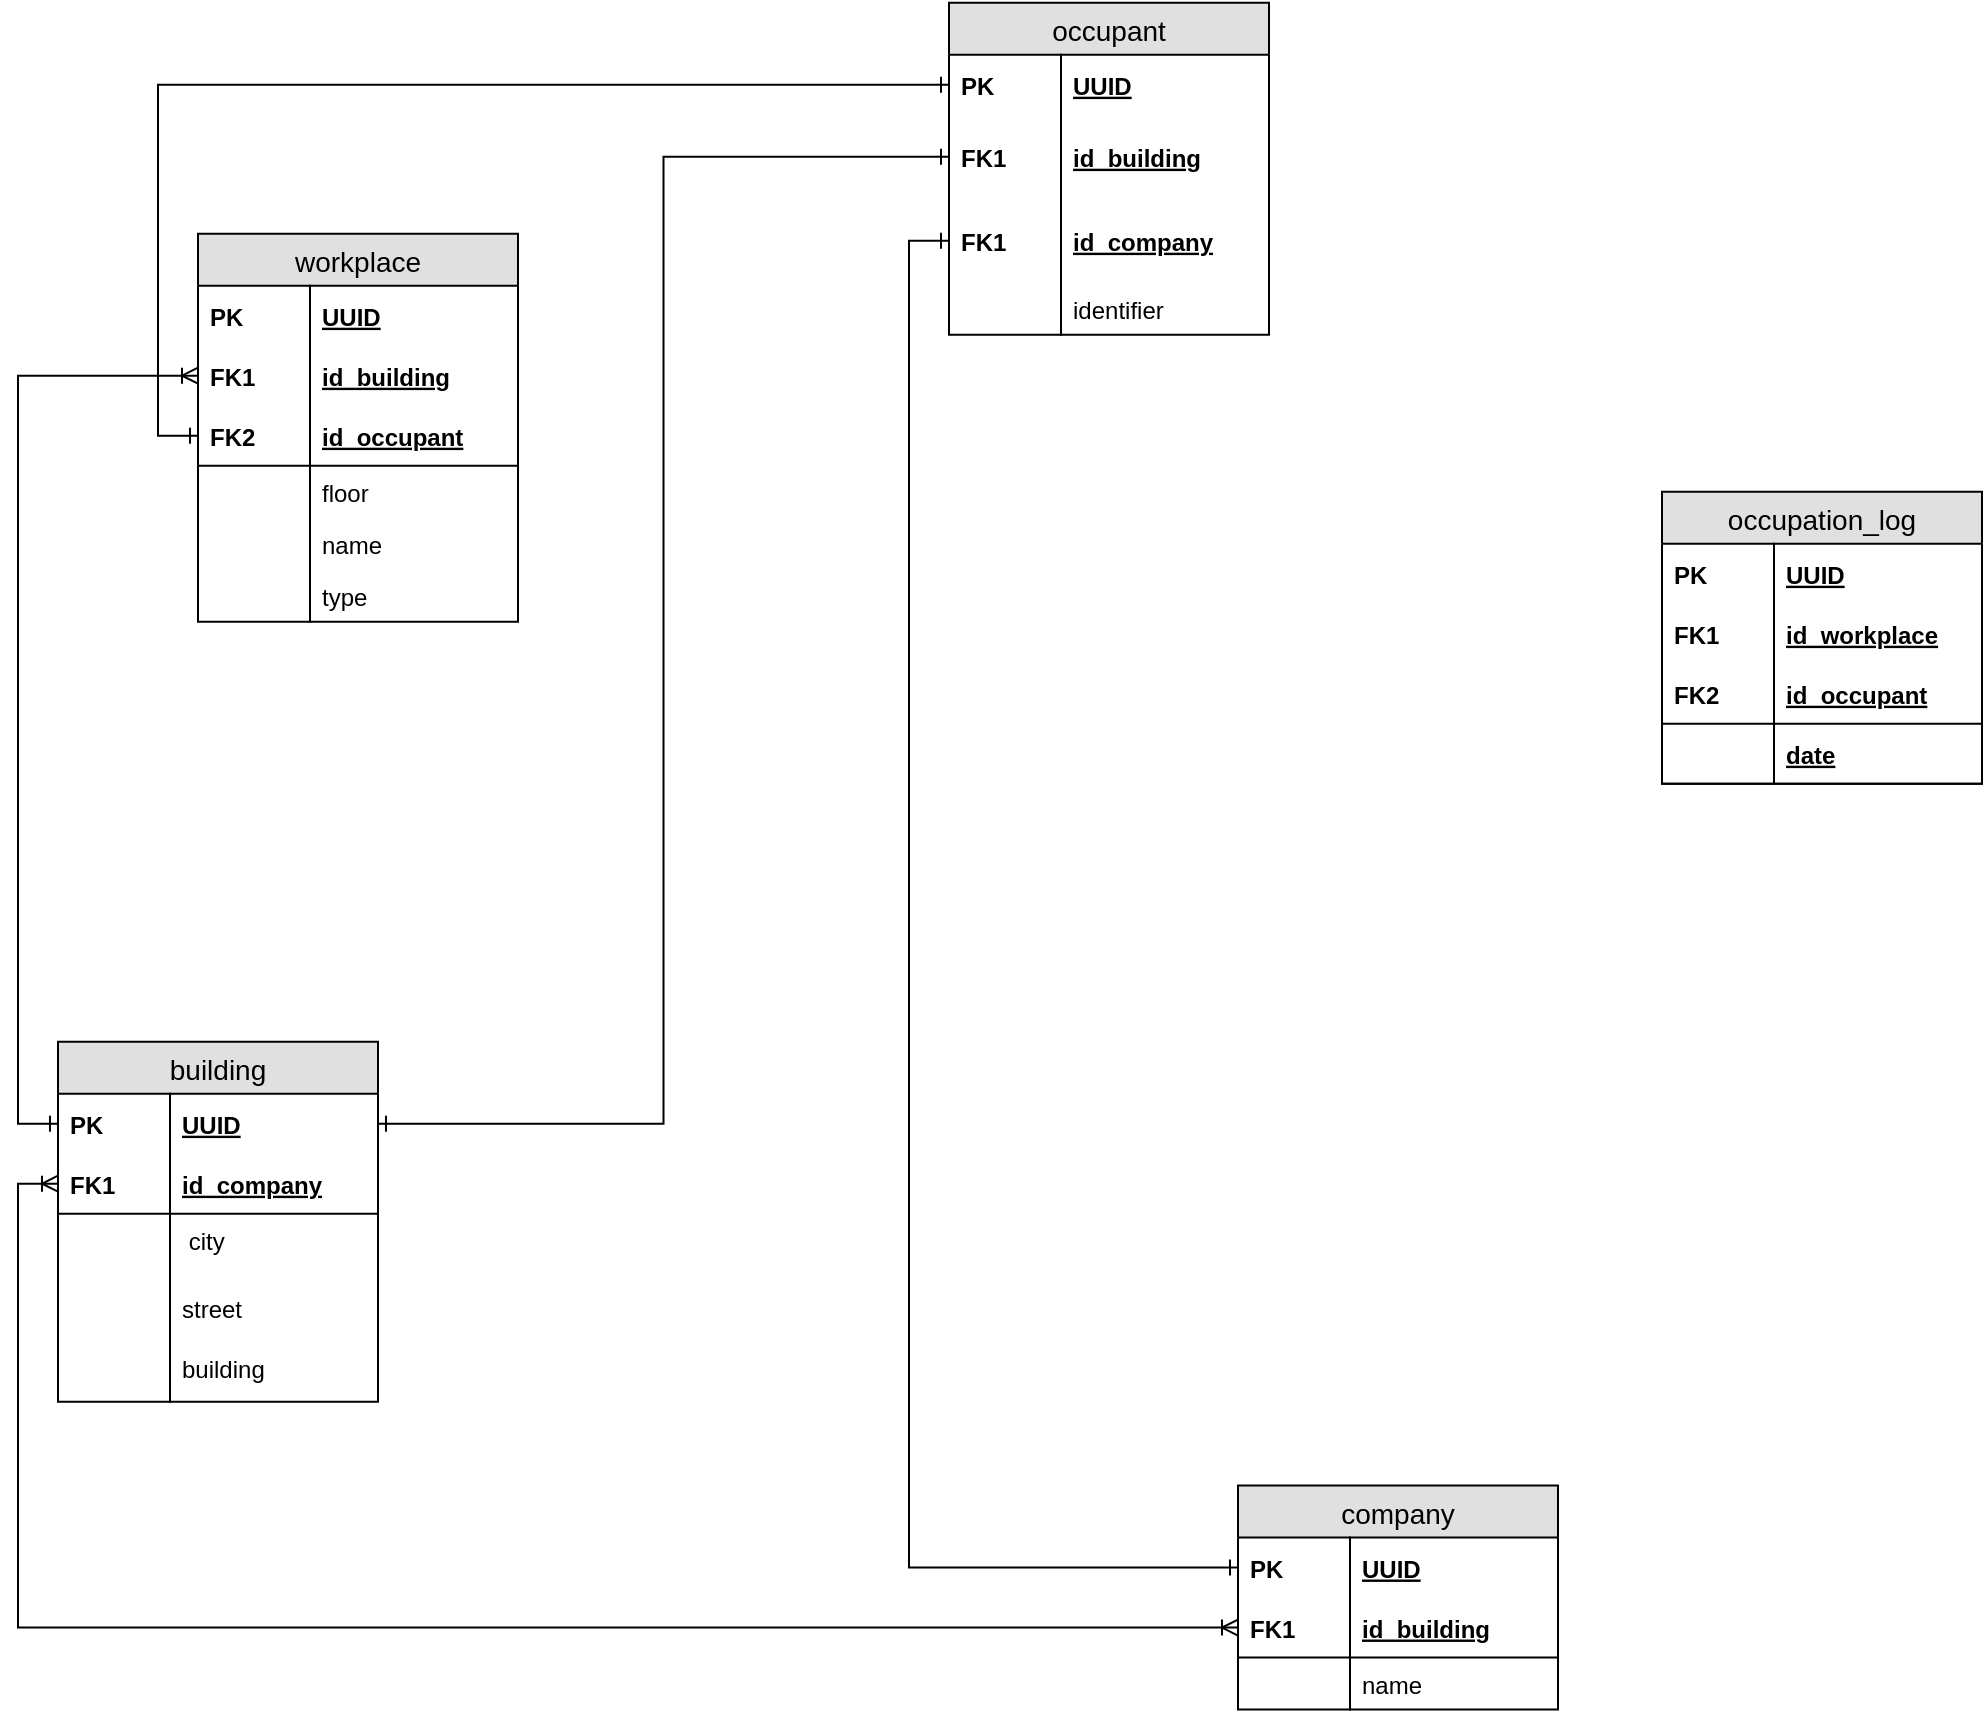 <mxfile version="11.2.1" type="github" pages="1"><diagram name="Page-1" id="efa7a0a1-bf9b-a30e-e6df-94a7791c09e9"><mxGraphModel dx="1673" dy="936" grid="1" gridSize="10" guides="1" tooltips="1" connect="1" arrows="1" fold="1" page="1" pageScale="1" pageWidth="826" pageHeight="1169" background="#ffffff" math="0" shadow="0"><root><mxCell id="0"/><mxCell id="1" parent="0"/><mxCell id="v-_aELSgrAsVjUk6E0nn-134" value="company" style="swimlane;fontStyle=0;childLayout=stackLayout;horizontal=1;startSize=26;fillColor=#e0e0e0;horizontalStack=0;resizeParent=1;resizeParentMax=0;resizeLast=0;collapsible=1;marginBottom=0;swimlaneFillColor=#ffffff;align=center;fontSize=14;" vertex="1" parent="1"><mxGeometry x="998" y="833.765" width="160" height="112" as="geometry"/></mxCell><mxCell id="v-_aELSgrAsVjUk6E0nn-135" value="UUID" style="shape=partialRectangle;top=0;left=0;right=0;bottom=0;align=left;verticalAlign=middle;fillColor=none;spacingLeft=60;spacingRight=4;overflow=hidden;rotatable=0;points=[[0,0.5],[1,0.5]];portConstraint=eastwest;dropTarget=0;fontStyle=5;fontSize=12;" vertex="1" parent="v-_aELSgrAsVjUk6E0nn-134"><mxGeometry y="26" width="160" height="30" as="geometry"/></mxCell><mxCell id="v-_aELSgrAsVjUk6E0nn-136" value="PK" style="shape=partialRectangle;fontStyle=1;top=0;left=0;bottom=0;fillColor=none;align=left;verticalAlign=middle;spacingLeft=4;spacingRight=4;overflow=hidden;rotatable=0;points=[];portConstraint=eastwest;part=1;fontSize=12;" vertex="1" connectable="0" parent="v-_aELSgrAsVjUk6E0nn-135"><mxGeometry width="56" height="30" as="geometry"/></mxCell><mxCell id="v-_aELSgrAsVjUk6E0nn-137" value="id_building" style="shape=partialRectangle;top=0;left=0;right=0;bottom=1;align=left;verticalAlign=middle;fillColor=none;spacingLeft=60;spacingRight=4;overflow=hidden;rotatable=0;points=[[0,0.5],[1,0.5]];portConstraint=eastwest;dropTarget=0;fontStyle=5;fontSize=12;" vertex="1" parent="v-_aELSgrAsVjUk6E0nn-134"><mxGeometry y="56" width="160" height="30" as="geometry"/></mxCell><mxCell id="v-_aELSgrAsVjUk6E0nn-138" value="FK1" style="shape=partialRectangle;fontStyle=1;top=0;left=0;bottom=0;fillColor=none;align=left;verticalAlign=middle;spacingLeft=4;spacingRight=4;overflow=hidden;rotatable=0;points=[];portConstraint=eastwest;part=1;fontSize=12;" vertex="1" connectable="0" parent="v-_aELSgrAsVjUk6E0nn-137"><mxGeometry width="56" height="30" as="geometry"/></mxCell><mxCell id="v-_aELSgrAsVjUk6E0nn-139" value="name" style="shape=partialRectangle;top=0;left=0;right=0;bottom=0;align=left;verticalAlign=top;fillColor=none;spacingLeft=60;spacingRight=4;overflow=hidden;rotatable=0;points=[[0,0.5],[1,0.5]];portConstraint=eastwest;dropTarget=0;fontSize=12;" vertex="1" parent="v-_aELSgrAsVjUk6E0nn-134"><mxGeometry y="86" width="160" height="26" as="geometry"/></mxCell><mxCell id="v-_aELSgrAsVjUk6E0nn-140" value="" style="shape=partialRectangle;top=0;left=0;bottom=0;fillColor=none;align=left;verticalAlign=top;spacingLeft=4;spacingRight=4;overflow=hidden;rotatable=0;points=[];portConstraint=eastwest;part=1;fontSize=12;" vertex="1" connectable="0" parent="v-_aELSgrAsVjUk6E0nn-139"><mxGeometry width="56" height="26" as="geometry"/></mxCell><mxCell id="v-_aELSgrAsVjUk6E0nn-225" value="occupant" style="swimlane;fontStyle=0;childLayout=stackLayout;horizontal=1;startSize=26;fillColor=#e0e0e0;horizontalStack=0;resizeParent=1;resizeParentMax=0;resizeLast=0;collapsible=1;marginBottom=0;swimlaneFillColor=#ffffff;align=center;fontSize=14;" vertex="1" parent="1"><mxGeometry x="853.5" y="92.353" width="160" height="166" as="geometry"/></mxCell><mxCell id="v-_aELSgrAsVjUk6E0nn-226" value="UUID" style="shape=partialRectangle;top=0;left=0;right=0;bottom=0;align=left;verticalAlign=middle;fillColor=none;spacingLeft=60;spacingRight=4;overflow=hidden;rotatable=0;points=[[0,0.5],[1,0.5]];portConstraint=eastwest;dropTarget=0;fontStyle=5;fontSize=12;" vertex="1" parent="v-_aELSgrAsVjUk6E0nn-225"><mxGeometry y="26" width="160" height="30" as="geometry"/></mxCell><mxCell id="v-_aELSgrAsVjUk6E0nn-227" value="PK" style="shape=partialRectangle;fontStyle=1;top=0;left=0;bottom=0;fillColor=none;align=left;verticalAlign=middle;spacingLeft=4;spacingRight=4;overflow=hidden;rotatable=0;points=[];portConstraint=eastwest;part=1;fontSize=12;" vertex="1" connectable="0" parent="v-_aELSgrAsVjUk6E0nn-226"><mxGeometry width="56" height="30" as="geometry"/></mxCell><mxCell id="v-_aELSgrAsVjUk6E0nn-262" value="id_building" style="shape=partialRectangle;top=0;left=0;right=0;bottom=0;align=left;verticalAlign=middle;fillColor=none;spacingLeft=60;spacingRight=4;overflow=hidden;rotatable=0;points=[[0,0.5],[1,0.5]];portConstraint=eastwest;dropTarget=0;fontStyle=5;fontSize=12;" vertex="1" parent="v-_aELSgrAsVjUk6E0nn-225"><mxGeometry y="56" width="160" height="42" as="geometry"/></mxCell><mxCell id="v-_aELSgrAsVjUk6E0nn-263" value="FK1" style="shape=partialRectangle;fontStyle=1;top=0;left=0;bottom=0;fillColor=none;align=left;verticalAlign=middle;spacingLeft=4;spacingRight=4;overflow=hidden;rotatable=0;points=[];portConstraint=eastwest;part=1;fontSize=12;" vertex="1" connectable="0" parent="v-_aELSgrAsVjUk6E0nn-262"><mxGeometry width="56" height="42" as="geometry"/></mxCell><mxCell id="v-_aELSgrAsVjUk6E0nn-280" value="id_company" style="shape=partialRectangle;top=0;left=0;right=0;bottom=0;align=left;verticalAlign=middle;fillColor=none;spacingLeft=60;spacingRight=4;overflow=hidden;rotatable=0;points=[[0,0.5],[1,0.5]];portConstraint=eastwest;dropTarget=0;fontStyle=5;fontSize=12;" vertex="1" parent="v-_aELSgrAsVjUk6E0nn-225"><mxGeometry y="98" width="160" height="42" as="geometry"/></mxCell><mxCell id="v-_aELSgrAsVjUk6E0nn-281" value="FK1" style="shape=partialRectangle;fontStyle=1;top=0;left=0;bottom=0;fillColor=none;align=left;verticalAlign=middle;spacingLeft=4;spacingRight=4;overflow=hidden;rotatable=0;points=[];portConstraint=eastwest;part=1;fontSize=12;" vertex="1" connectable="0" parent="v-_aELSgrAsVjUk6E0nn-280"><mxGeometry width="56" height="42" as="geometry"/></mxCell><mxCell id="v-_aELSgrAsVjUk6E0nn-230" value="identifier" style="shape=partialRectangle;top=0;left=0;right=0;bottom=0;align=left;verticalAlign=top;fillColor=none;spacingLeft=60;spacingRight=4;overflow=hidden;rotatable=0;points=[[0,0.5],[1,0.5]];portConstraint=eastwest;dropTarget=0;fontSize=12;" vertex="1" parent="v-_aELSgrAsVjUk6E0nn-225"><mxGeometry y="140" width="160" height="26" as="geometry"/></mxCell><mxCell id="v-_aELSgrAsVjUk6E0nn-231" value="" style="shape=partialRectangle;top=0;left=0;bottom=0;fillColor=none;align=left;verticalAlign=top;spacingLeft=4;spacingRight=4;overflow=hidden;rotatable=0;points=[];portConstraint=eastwest;part=1;fontSize=12;" vertex="1" connectable="0" parent="v-_aELSgrAsVjUk6E0nn-230"><mxGeometry width="56" height="26" as="geometry"/></mxCell><mxCell id="v-_aELSgrAsVjUk6E0nn-232" value="occupation_log" style="swimlane;fontStyle=0;childLayout=stackLayout;horizontal=1;startSize=26;fillColor=#e0e0e0;horizontalStack=0;resizeParent=1;resizeParentMax=0;resizeLast=0;collapsible=1;marginBottom=0;swimlaneFillColor=#ffffff;align=center;fontSize=14;" vertex="1" parent="1"><mxGeometry x="1210" y="336.853" width="160" height="146" as="geometry"/></mxCell><mxCell id="v-_aELSgrAsVjUk6E0nn-233" value="UUID" style="shape=partialRectangle;top=0;left=0;right=0;bottom=0;align=left;verticalAlign=middle;fillColor=none;spacingLeft=60;spacingRight=4;overflow=hidden;rotatable=0;points=[[0,0.5],[1,0.5]];portConstraint=eastwest;dropTarget=0;fontStyle=5;fontSize=12;" vertex="1" parent="v-_aELSgrAsVjUk6E0nn-232"><mxGeometry y="26" width="160" height="30" as="geometry"/></mxCell><mxCell id="v-_aELSgrAsVjUk6E0nn-234" value="PK" style="shape=partialRectangle;fontStyle=1;top=0;left=0;bottom=0;fillColor=none;align=left;verticalAlign=middle;spacingLeft=4;spacingRight=4;overflow=hidden;rotatable=0;points=[];portConstraint=eastwest;part=1;fontSize=12;" vertex="1" connectable="0" parent="v-_aELSgrAsVjUk6E0nn-233"><mxGeometry width="56" height="30" as="geometry"/></mxCell><mxCell id="v-_aELSgrAsVjUk6E0nn-235" value="id_workplace" style="shape=partialRectangle;top=0;left=0;right=0;bottom=0;align=left;verticalAlign=middle;fillColor=none;spacingLeft=60;spacingRight=4;overflow=hidden;rotatable=0;points=[[0,0.5],[1,0.5]];portConstraint=eastwest;dropTarget=0;fontStyle=5;fontSize=12;" vertex="1" parent="v-_aELSgrAsVjUk6E0nn-232"><mxGeometry y="56" width="160" height="30" as="geometry"/></mxCell><mxCell id="v-_aELSgrAsVjUk6E0nn-236" value="FK1" style="shape=partialRectangle;fontStyle=1;top=0;left=0;bottom=0;fillColor=none;align=left;verticalAlign=middle;spacingLeft=4;spacingRight=4;overflow=hidden;rotatable=0;points=[];portConstraint=eastwest;part=1;fontSize=12;" vertex="1" connectable="0" parent="v-_aELSgrAsVjUk6E0nn-235"><mxGeometry width="56" height="30" as="geometry"/></mxCell><mxCell id="v-_aELSgrAsVjUk6E0nn-268" value="id_occupant" style="shape=partialRectangle;top=0;left=0;right=0;bottom=1;align=left;verticalAlign=middle;fillColor=none;spacingLeft=60;spacingRight=4;overflow=hidden;rotatable=0;points=[[0,0.5],[1,0.5]];portConstraint=eastwest;dropTarget=0;fontStyle=5;fontSize=12;" vertex="1" parent="v-_aELSgrAsVjUk6E0nn-232"><mxGeometry y="86" width="160" height="30" as="geometry"/></mxCell><mxCell id="v-_aELSgrAsVjUk6E0nn-269" value="FK2" style="shape=partialRectangle;fontStyle=1;top=0;left=0;bottom=0;fillColor=none;align=left;verticalAlign=middle;spacingLeft=4;spacingRight=4;overflow=hidden;rotatable=0;points=[];portConstraint=eastwest;part=1;fontSize=12;" vertex="1" connectable="0" parent="v-_aELSgrAsVjUk6E0nn-268"><mxGeometry width="56" height="30" as="geometry"/></mxCell><mxCell id="v-_aELSgrAsVjUk6E0nn-277" value="date" style="shape=partialRectangle;top=0;left=0;right=0;bottom=1;align=left;verticalAlign=middle;fillColor=none;spacingLeft=60;spacingRight=4;overflow=hidden;rotatable=0;points=[[0,0.5],[1,0.5]];portConstraint=eastwest;dropTarget=0;fontStyle=5;fontSize=12;" vertex="1" parent="v-_aELSgrAsVjUk6E0nn-232"><mxGeometry y="116" width="160" height="30" as="geometry"/></mxCell><mxCell id="v-_aELSgrAsVjUk6E0nn-278" value="" style="shape=partialRectangle;fontStyle=1;top=0;left=0;bottom=0;fillColor=none;align=left;verticalAlign=middle;spacingLeft=4;spacingRight=4;overflow=hidden;rotatable=0;points=[];portConstraint=eastwest;part=1;fontSize=12;" vertex="1" connectable="0" parent="v-_aELSgrAsVjUk6E0nn-277"><mxGeometry width="56" height="30" as="geometry"/></mxCell><mxCell id="v-_aELSgrAsVjUk6E0nn-239" value="workplace" style="swimlane;fontStyle=0;childLayout=stackLayout;horizontal=1;startSize=26;fillColor=#e0e0e0;horizontalStack=0;resizeParent=1;resizeParentMax=0;resizeLast=0;collapsible=1;marginBottom=0;swimlaneFillColor=#ffffff;align=center;fontSize=14;" vertex="1" parent="1"><mxGeometry x="478" y="207.853" width="160" height="194" as="geometry"/></mxCell><mxCell id="v-_aELSgrAsVjUk6E0nn-273" value="" style="group" vertex="1" connectable="0" parent="v-_aELSgrAsVjUk6E0nn-239"><mxGeometry y="26" width="160" height="90" as="geometry"/></mxCell><mxCell id="v-_aELSgrAsVjUk6E0nn-240" value="UUID" style="shape=partialRectangle;top=0;left=0;right=0;bottom=0;align=left;verticalAlign=middle;fillColor=none;spacingLeft=60;spacingRight=4;overflow=hidden;rotatable=0;points=[[0,0.5],[1,0.5]];portConstraint=eastwest;dropTarget=0;fontStyle=5;fontSize=12;" vertex="1" parent="v-_aELSgrAsVjUk6E0nn-273"><mxGeometry width="160" height="30" as="geometry"/></mxCell><mxCell id="v-_aELSgrAsVjUk6E0nn-241" value="PK" style="shape=partialRectangle;fontStyle=1;top=0;left=0;bottom=0;fillColor=none;align=left;verticalAlign=middle;spacingLeft=4;spacingRight=4;overflow=hidden;rotatable=0;points=[];portConstraint=eastwest;part=1;fontSize=12;" vertex="1" connectable="0" parent="v-_aELSgrAsVjUk6E0nn-240"><mxGeometry width="56" height="30" as="geometry"/></mxCell><mxCell id="v-_aELSgrAsVjUk6E0nn-242" value="id_building" style="shape=partialRectangle;top=0;left=0;right=0;bottom=0;align=left;verticalAlign=middle;fillColor=none;spacingLeft=60;spacingRight=4;overflow=hidden;rotatable=0;points=[[0,0.5],[1,0.5]];portConstraint=eastwest;dropTarget=0;fontStyle=5;fontSize=12;" vertex="1" parent="v-_aELSgrAsVjUk6E0nn-273"><mxGeometry y="30" width="160" height="30" as="geometry"/></mxCell><mxCell id="v-_aELSgrAsVjUk6E0nn-243" value="FK1" style="shape=partialRectangle;fontStyle=1;top=0;left=0;bottom=0;fillColor=none;align=left;verticalAlign=middle;spacingLeft=4;spacingRight=4;overflow=hidden;rotatable=0;points=[];portConstraint=eastwest;part=1;fontSize=12;" vertex="1" connectable="0" parent="v-_aELSgrAsVjUk6E0nn-242"><mxGeometry width="56" height="30" as="geometry"/></mxCell><mxCell id="v-_aELSgrAsVjUk6E0nn-270" value="id_occupant" style="shape=partialRectangle;top=0;left=0;right=0;bottom=1;align=left;verticalAlign=middle;fillColor=none;spacingLeft=60;spacingRight=4;overflow=hidden;rotatable=0;points=[[0,0.5],[1,0.5]];portConstraint=eastwest;dropTarget=0;fontStyle=5;fontSize=12;" vertex="1" parent="v-_aELSgrAsVjUk6E0nn-273"><mxGeometry y="60" width="160" height="30" as="geometry"/></mxCell><mxCell id="v-_aELSgrAsVjUk6E0nn-271" value="FK2" style="shape=partialRectangle;fontStyle=1;top=0;left=0;bottom=0;fillColor=none;align=left;verticalAlign=middle;spacingLeft=4;spacingRight=4;overflow=hidden;rotatable=0;points=[];portConstraint=eastwest;part=1;fontSize=12;" vertex="1" connectable="0" parent="v-_aELSgrAsVjUk6E0nn-270"><mxGeometry width="56" height="30" as="geometry"/></mxCell><mxCell id="v-_aELSgrAsVjUk6E0nn-266" value="floor" style="shape=partialRectangle;top=0;left=0;right=0;bottom=0;align=left;verticalAlign=top;fillColor=none;spacingLeft=60;spacingRight=4;overflow=hidden;rotatable=0;points=[[0,0.5],[1,0.5]];portConstraint=eastwest;dropTarget=0;fontSize=12;" vertex="1" parent="v-_aELSgrAsVjUk6E0nn-239"><mxGeometry y="116" width="160" height="26" as="geometry"/></mxCell><mxCell id="v-_aELSgrAsVjUk6E0nn-267" value="" style="shape=partialRectangle;top=0;left=0;bottom=0;fillColor=none;align=left;verticalAlign=top;spacingLeft=4;spacingRight=4;overflow=hidden;rotatable=0;points=[];portConstraint=eastwest;part=1;fontSize=12;" vertex="1" connectable="0" parent="v-_aELSgrAsVjUk6E0nn-266"><mxGeometry width="56" height="26" as="geometry"/></mxCell><mxCell id="v-_aELSgrAsVjUk6E0nn-244" value="name" style="shape=partialRectangle;top=0;left=0;right=0;bottom=0;align=left;verticalAlign=top;fillColor=none;spacingLeft=60;spacingRight=4;overflow=hidden;rotatable=0;points=[[0,0.5],[1,0.5]];portConstraint=eastwest;dropTarget=0;fontSize=12;" vertex="1" parent="v-_aELSgrAsVjUk6E0nn-239"><mxGeometry y="142" width="160" height="26" as="geometry"/></mxCell><mxCell id="v-_aELSgrAsVjUk6E0nn-245" value="" style="shape=partialRectangle;top=0;left=0;bottom=0;fillColor=none;align=left;verticalAlign=top;spacingLeft=4;spacingRight=4;overflow=hidden;rotatable=0;points=[];portConstraint=eastwest;part=1;fontSize=12;" vertex="1" connectable="0" parent="v-_aELSgrAsVjUk6E0nn-244"><mxGeometry width="56" height="26" as="geometry"/></mxCell><mxCell id="v-_aELSgrAsVjUk6E0nn-264" value="type" style="shape=partialRectangle;top=0;left=0;right=0;bottom=0;align=left;verticalAlign=top;fillColor=none;spacingLeft=60;spacingRight=4;overflow=hidden;rotatable=0;points=[[0,0.5],[1,0.5]];portConstraint=eastwest;dropTarget=0;fontSize=12;" vertex="1" parent="v-_aELSgrAsVjUk6E0nn-239"><mxGeometry y="168" width="160" height="26" as="geometry"/></mxCell><mxCell id="v-_aELSgrAsVjUk6E0nn-265" value="" style="shape=partialRectangle;top=0;left=0;bottom=0;fillColor=none;align=left;verticalAlign=top;spacingLeft=4;spacingRight=4;overflow=hidden;rotatable=0;points=[];portConstraint=eastwest;part=1;fontSize=12;" vertex="1" connectable="0" parent="v-_aELSgrAsVjUk6E0nn-264"><mxGeometry width="56" height="26" as="geometry"/></mxCell><mxCell id="v-_aELSgrAsVjUk6E0nn-246" value="building" style="swimlane;fontStyle=0;childLayout=stackLayout;horizontal=1;startSize=26;fillColor=#e0e0e0;horizontalStack=0;resizeParent=1;resizeParentMax=0;resizeLast=0;collapsible=1;marginBottom=0;swimlaneFillColor=#ffffff;align=center;fontSize=14;" vertex="1" parent="1"><mxGeometry x="408" y="611.853" width="160" height="180" as="geometry"/></mxCell><mxCell id="v-_aELSgrAsVjUk6E0nn-247" value="UUID" style="shape=partialRectangle;top=0;left=0;right=0;bottom=0;align=left;verticalAlign=middle;fillColor=none;spacingLeft=60;spacingRight=4;overflow=hidden;rotatable=0;points=[[0,0.5],[1,0.5]];portConstraint=eastwest;dropTarget=0;fontStyle=5;fontSize=12;" vertex="1" parent="v-_aELSgrAsVjUk6E0nn-246"><mxGeometry y="26" width="160" height="30" as="geometry"/></mxCell><mxCell id="v-_aELSgrAsVjUk6E0nn-248" value="PK" style="shape=partialRectangle;fontStyle=1;top=0;left=0;bottom=0;fillColor=none;align=left;verticalAlign=middle;spacingLeft=4;spacingRight=4;overflow=hidden;rotatable=0;points=[];portConstraint=eastwest;part=1;fontSize=12;" vertex="1" connectable="0" parent="v-_aELSgrAsVjUk6E0nn-247"><mxGeometry width="56" height="30" as="geometry"/></mxCell><mxCell id="v-_aELSgrAsVjUk6E0nn-249" value="id_company" style="shape=partialRectangle;top=0;left=0;right=0;bottom=1;align=left;verticalAlign=middle;fillColor=none;spacingLeft=60;spacingRight=4;overflow=hidden;rotatable=0;points=[[0,0.5],[1,0.5]];portConstraint=eastwest;dropTarget=0;fontStyle=5;fontSize=12;" vertex="1" parent="v-_aELSgrAsVjUk6E0nn-246"><mxGeometry y="56" width="160" height="30" as="geometry"/></mxCell><mxCell id="v-_aELSgrAsVjUk6E0nn-250" value="FK1" style="shape=partialRectangle;fontStyle=1;top=0;left=0;bottom=0;fillColor=none;align=left;verticalAlign=middle;spacingLeft=4;spacingRight=4;overflow=hidden;rotatable=0;points=[];portConstraint=eastwest;part=1;fontSize=12;" vertex="1" connectable="0" parent="v-_aELSgrAsVjUk6E0nn-249"><mxGeometry width="56" height="30" as="geometry"/></mxCell><mxCell id="v-_aELSgrAsVjUk6E0nn-251" value=" city&#10;" style="shape=partialRectangle;top=0;left=0;right=0;bottom=0;align=left;verticalAlign=top;fillColor=none;spacingLeft=60;spacingRight=4;overflow=hidden;rotatable=0;points=[[0,0.5],[1,0.5]];portConstraint=eastwest;dropTarget=0;fontSize=12;" vertex="1" parent="v-_aELSgrAsVjUk6E0nn-246"><mxGeometry y="86" width="160" height="34" as="geometry"/></mxCell><mxCell id="v-_aELSgrAsVjUk6E0nn-252" value="" style="shape=partialRectangle;top=0;left=0;bottom=0;fillColor=none;align=left;verticalAlign=top;spacingLeft=4;spacingRight=4;overflow=hidden;rotatable=0;points=[];portConstraint=eastwest;part=1;fontSize=12;" vertex="1" connectable="0" parent="v-_aELSgrAsVjUk6E0nn-251"><mxGeometry width="56" height="34" as="geometry"/></mxCell><mxCell id="v-_aELSgrAsVjUk6E0nn-258" value="street" style="shape=partialRectangle;top=0;left=0;right=0;bottom=0;align=left;verticalAlign=top;fillColor=none;spacingLeft=60;spacingRight=4;overflow=hidden;rotatable=0;points=[[0,0.5],[1,0.5]];portConstraint=eastwest;dropTarget=0;fontSize=12;" vertex="1" parent="v-_aELSgrAsVjUk6E0nn-246"><mxGeometry y="120" width="160" height="30" as="geometry"/></mxCell><mxCell id="v-_aELSgrAsVjUk6E0nn-259" value="" style="shape=partialRectangle;top=0;left=0;bottom=0;fillColor=none;align=left;verticalAlign=top;spacingLeft=4;spacingRight=4;overflow=hidden;rotatable=0;points=[];portConstraint=eastwest;part=1;fontSize=12;" vertex="1" connectable="0" parent="v-_aELSgrAsVjUk6E0nn-258"><mxGeometry width="56" height="30" as="geometry"/></mxCell><mxCell id="v-_aELSgrAsVjUk6E0nn-260" value="building" style="shape=partialRectangle;top=0;left=0;right=0;bottom=0;align=left;verticalAlign=top;fillColor=none;spacingLeft=60;spacingRight=4;overflow=hidden;rotatable=0;points=[[0,0.5],[1,0.5]];portConstraint=eastwest;dropTarget=0;fontSize=12;" vertex="1" parent="v-_aELSgrAsVjUk6E0nn-246"><mxGeometry y="150" width="160" height="30" as="geometry"/></mxCell><mxCell id="v-_aELSgrAsVjUk6E0nn-261" value="" style="shape=partialRectangle;top=0;left=0;bottom=0;fillColor=none;align=left;verticalAlign=top;spacingLeft=4;spacingRight=4;overflow=hidden;rotatable=0;points=[];portConstraint=eastwest;part=1;fontSize=12;" vertex="1" connectable="0" parent="v-_aELSgrAsVjUk6E0nn-260"><mxGeometry width="56" height="30" as="geometry"/></mxCell><mxCell id="v-_aELSgrAsVjUk6E0nn-275" style="edgeStyle=orthogonalEdgeStyle;rounded=0;orthogonalLoop=1;jettySize=auto;html=1;exitX=0;exitY=0.5;exitDx=0;exitDy=0;entryX=0;entryY=0.5;entryDx=0;entryDy=0;startArrow=ERoneToMany;startFill=0;endArrow=ERone;endFill=0;" edge="1" parent="1" source="v-_aELSgrAsVjUk6E0nn-242" target="v-_aELSgrAsVjUk6E0nn-247"><mxGeometry relative="1" as="geometry"/></mxCell><mxCell id="v-_aELSgrAsVjUk6E0nn-276" style="edgeStyle=orthogonalEdgeStyle;rounded=0;orthogonalLoop=1;jettySize=auto;html=1;exitX=0;exitY=0.5;exitDx=0;exitDy=0;entryX=0;entryY=0.5;entryDx=0;entryDy=0;startArrow=ERone;startFill=0;endArrow=ERone;endFill=0;" edge="1" parent="1" source="v-_aELSgrAsVjUk6E0nn-226" target="v-_aELSgrAsVjUk6E0nn-270"><mxGeometry relative="1" as="geometry"><mxPoint x="476.824" y="831.0" as="sourcePoint"/><mxPoint x="710.941" y="575.706" as="targetPoint"/></mxGeometry></mxCell><mxCell id="v-_aELSgrAsVjUk6E0nn-279" style="edgeStyle=orthogonalEdgeStyle;rounded=0;orthogonalLoop=1;jettySize=auto;html=1;exitX=0;exitY=0.5;exitDx=0;exitDy=0;entryX=0;entryY=0.5;entryDx=0;entryDy=0;startArrow=ERoneToMany;startFill=0;endArrow=ERoneToMany;endFill=0;" edge="1" parent="1" source="v-_aELSgrAsVjUk6E0nn-137" target="v-_aELSgrAsVjUk6E0nn-249"><mxGeometry relative="1" as="geometry"><mxPoint x="443.824" y="585.5" as="sourcePoint"/><mxPoint x="677.941" y="330.206" as="targetPoint"/></mxGeometry></mxCell><mxCell id="v-_aELSgrAsVjUk6E0nn-282" style="edgeStyle=orthogonalEdgeStyle;rounded=0;orthogonalLoop=1;jettySize=auto;html=1;exitX=0;exitY=0.5;exitDx=0;exitDy=0;entryX=1;entryY=0.5;entryDx=0;entryDy=0;startArrow=ERone;startFill=0;endArrow=ERone;endFill=0;" edge="1" parent="1" source="v-_aELSgrAsVjUk6E0nn-262" target="v-_aELSgrAsVjUk6E0nn-247"><mxGeometry relative="1" as="geometry"><mxPoint x="78.029" y="818.912" as="sourcePoint"/><mxPoint x="127.441" y="585.971" as="targetPoint"/></mxGeometry></mxCell><mxCell id="v-_aELSgrAsVjUk6E0nn-283" style="edgeStyle=orthogonalEdgeStyle;rounded=0;orthogonalLoop=1;jettySize=auto;html=1;exitX=0;exitY=0.5;exitDx=0;exitDy=0;entryX=0;entryY=0.5;entryDx=0;entryDy=0;startArrow=ERone;startFill=0;endArrow=ERone;endFill=0;" edge="1" parent="1" source="v-_aELSgrAsVjUk6E0nn-280" target="v-_aELSgrAsVjUk6E0nn-135"><mxGeometry relative="1" as="geometry"><mxPoint x="1376.059" y="248.882" as="sourcePoint"/><mxPoint x="1090.176" y="732.412" as="targetPoint"/></mxGeometry></mxCell></root></mxGraphModel></diagram></mxfile>